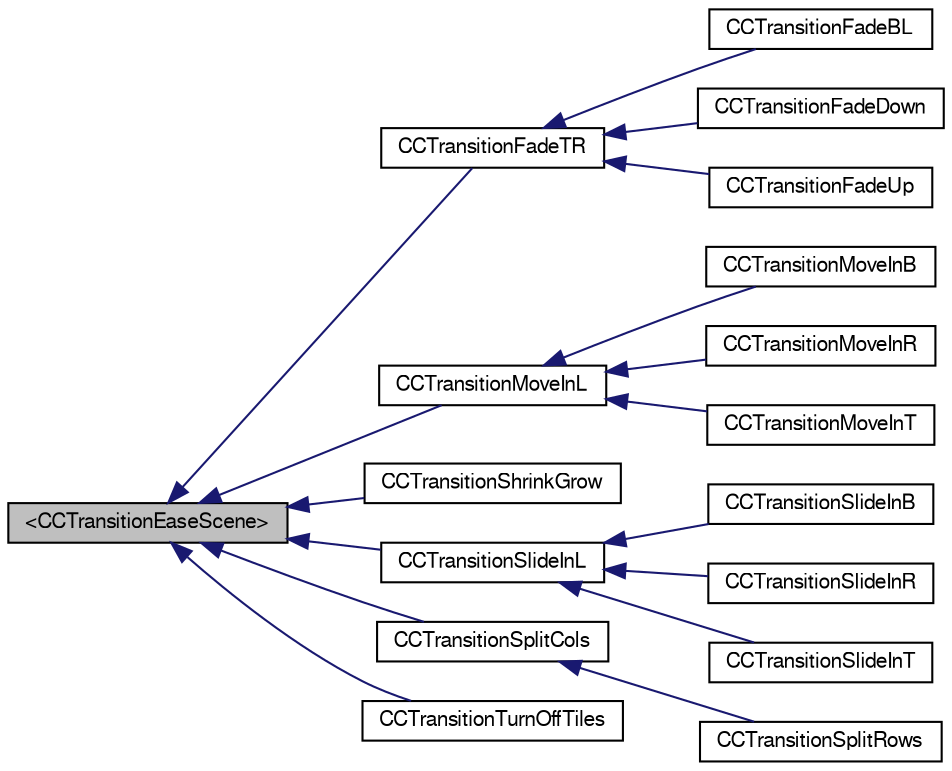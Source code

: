 digraph G
{
  bgcolor="transparent";
  edge [fontname="FreeSans",fontsize="10",labelfontname="FreeSans",labelfontsize="10"];
  node [fontname="FreeSans",fontsize="10",shape=record];
  rankdir="LR";
  Node1 [label="\<CCTransitionEaseScene\>",height=0.2,width=0.4,color="black", fillcolor="grey75", style="filled" fontcolor="black"];
  Node1 -> Node2 [dir="back",color="midnightblue",fontsize="10",style="solid",fontname="FreeSans"];
  Node2 [label="CCTransitionFadeTR",height=0.2,width=0.4,color="black",URL="$interface_c_c_transition_fade_t_r.html"];
  Node2 -> Node3 [dir="back",color="midnightblue",fontsize="10",style="solid",fontname="FreeSans"];
  Node3 [label="CCTransitionFadeBL",height=0.2,width=0.4,color="black",URL="$interface_c_c_transition_fade_b_l.html"];
  Node2 -> Node4 [dir="back",color="midnightblue",fontsize="10",style="solid",fontname="FreeSans"];
  Node4 [label="CCTransitionFadeDown",height=0.2,width=0.4,color="black",URL="$interface_c_c_transition_fade_down.html"];
  Node2 -> Node5 [dir="back",color="midnightblue",fontsize="10",style="solid",fontname="FreeSans"];
  Node5 [label="CCTransitionFadeUp",height=0.2,width=0.4,color="black",URL="$interface_c_c_transition_fade_up.html"];
  Node1 -> Node6 [dir="back",color="midnightblue",fontsize="10",style="solid",fontname="FreeSans"];
  Node6 [label="CCTransitionMoveInL",height=0.2,width=0.4,color="black",URL="$interface_c_c_transition_move_in_l.html"];
  Node6 -> Node7 [dir="back",color="midnightblue",fontsize="10",style="solid",fontname="FreeSans"];
  Node7 [label="CCTransitionMoveInB",height=0.2,width=0.4,color="black",URL="$interface_c_c_transition_move_in_b.html"];
  Node6 -> Node8 [dir="back",color="midnightblue",fontsize="10",style="solid",fontname="FreeSans"];
  Node8 [label="CCTransitionMoveInR",height=0.2,width=0.4,color="black",URL="$interface_c_c_transition_move_in_r.html"];
  Node6 -> Node9 [dir="back",color="midnightblue",fontsize="10",style="solid",fontname="FreeSans"];
  Node9 [label="CCTransitionMoveInT",height=0.2,width=0.4,color="black",URL="$interface_c_c_transition_move_in_t.html"];
  Node1 -> Node10 [dir="back",color="midnightblue",fontsize="10",style="solid",fontname="FreeSans"];
  Node10 [label="CCTransitionShrinkGrow",height=0.2,width=0.4,color="black",URL="$interface_c_c_transition_shrink_grow.html"];
  Node1 -> Node11 [dir="back",color="midnightblue",fontsize="10",style="solid",fontname="FreeSans"];
  Node11 [label="CCTransitionSlideInL",height=0.2,width=0.4,color="black",URL="$interface_c_c_transition_slide_in_l.html"];
  Node11 -> Node12 [dir="back",color="midnightblue",fontsize="10",style="solid",fontname="FreeSans"];
  Node12 [label="CCTransitionSlideInB",height=0.2,width=0.4,color="black",URL="$interface_c_c_transition_slide_in_b.html"];
  Node11 -> Node13 [dir="back",color="midnightblue",fontsize="10",style="solid",fontname="FreeSans"];
  Node13 [label="CCTransitionSlideInR",height=0.2,width=0.4,color="black",URL="$interface_c_c_transition_slide_in_r.html"];
  Node11 -> Node14 [dir="back",color="midnightblue",fontsize="10",style="solid",fontname="FreeSans"];
  Node14 [label="CCTransitionSlideInT",height=0.2,width=0.4,color="black",URL="$interface_c_c_transition_slide_in_t.html"];
  Node1 -> Node15 [dir="back",color="midnightblue",fontsize="10",style="solid",fontname="FreeSans"];
  Node15 [label="CCTransitionSplitCols",height=0.2,width=0.4,color="black",URL="$interface_c_c_transition_split_cols.html"];
  Node15 -> Node16 [dir="back",color="midnightblue",fontsize="10",style="solid",fontname="FreeSans"];
  Node16 [label="CCTransitionSplitRows",height=0.2,width=0.4,color="black",URL="$interface_c_c_transition_split_rows.html"];
  Node1 -> Node17 [dir="back",color="midnightblue",fontsize="10",style="solid",fontname="FreeSans"];
  Node17 [label="CCTransitionTurnOffTiles",height=0.2,width=0.4,color="black",URL="$interface_c_c_transition_turn_off_tiles.html"];
}
